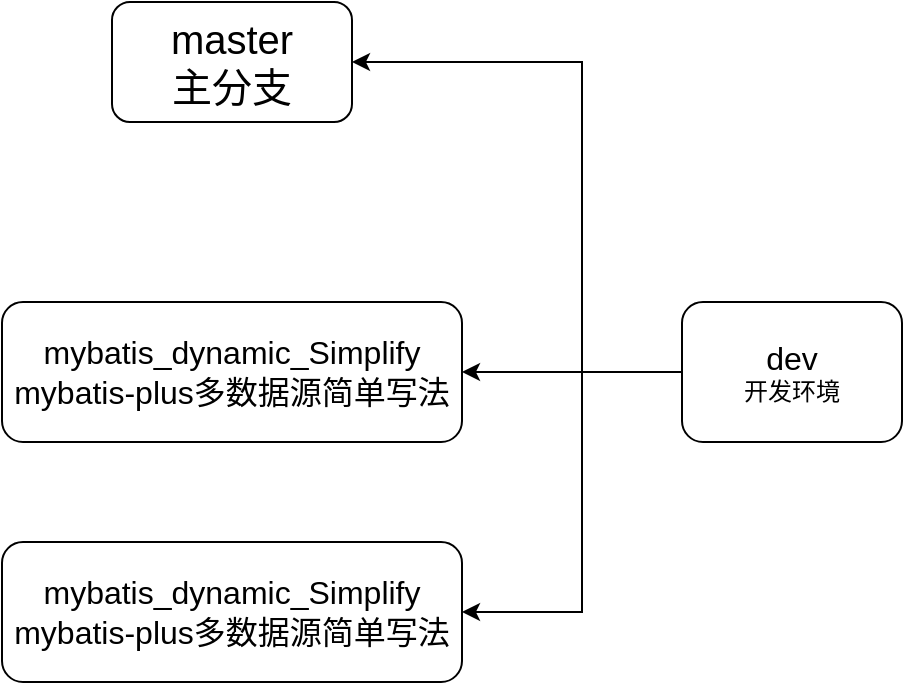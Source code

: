 <mxfile version="20.6.0" type="github">
  <diagram id="fK1RLiKV_KRQ0fGaLFCF" name="第 1 页">
    <mxGraphModel dx="1422" dy="753" grid="1" gridSize="10" guides="1" tooltips="1" connect="1" arrows="1" fold="1" page="1" pageScale="1" pageWidth="827" pageHeight="1169" math="0" shadow="0">
      <root>
        <mxCell id="0" />
        <mxCell id="1" parent="0" />
        <mxCell id="uGJ9grCX7de8dJG0m_us-1" value="&lt;font style=&quot;font-size: 20px;&quot;&gt;master&lt;br&gt;主分支&lt;/font&gt;" style="rounded=1;whiteSpace=wrap;html=1;" parent="1" vertex="1">
          <mxGeometry x="145" y="70" width="120" height="60" as="geometry" />
        </mxCell>
        <mxCell id="uGJ9grCX7de8dJG0m_us-2" value="&lt;font style=&quot;font-size: 16px;&quot;&gt;mybatis_dynamic_Simplify&lt;br&gt;mybatis-plus多数据源简单写法&lt;/font&gt;" style="rounded=1;whiteSpace=wrap;html=1;" parent="1" vertex="1">
          <mxGeometry x="90" y="220" width="230" height="70" as="geometry" />
        </mxCell>
        <mxCell id="woCbQRnc_9Feyiug26x8-1" value="&lt;font style=&quot;font-size: 16px;&quot;&gt;mybatis_dynamic_Simplify&lt;br&gt;mybatis-plus多数据源简单写法&lt;/font&gt;" style="rounded=1;whiteSpace=wrap;html=1;" vertex="1" parent="1">
          <mxGeometry x="90" y="340" width="230" height="70" as="geometry" />
        </mxCell>
        <mxCell id="woCbQRnc_9Feyiug26x8-3" style="edgeStyle=orthogonalEdgeStyle;rounded=0;orthogonalLoop=1;jettySize=auto;html=1;entryX=1;entryY=0.5;entryDx=0;entryDy=0;" edge="1" parent="1" source="woCbQRnc_9Feyiug26x8-2" target="uGJ9grCX7de8dJG0m_us-1">
          <mxGeometry relative="1" as="geometry">
            <Array as="points">
              <mxPoint x="380" y="255" />
              <mxPoint x="380" y="100" />
            </Array>
          </mxGeometry>
        </mxCell>
        <mxCell id="woCbQRnc_9Feyiug26x8-4" style="edgeStyle=orthogonalEdgeStyle;rounded=0;orthogonalLoop=1;jettySize=auto;html=1;entryX=1;entryY=0.5;entryDx=0;entryDy=0;" edge="1" parent="1" source="woCbQRnc_9Feyiug26x8-2" target="uGJ9grCX7de8dJG0m_us-2">
          <mxGeometry relative="1" as="geometry" />
        </mxCell>
        <mxCell id="woCbQRnc_9Feyiug26x8-5" style="edgeStyle=orthogonalEdgeStyle;rounded=0;orthogonalLoop=1;jettySize=auto;html=1;entryX=1;entryY=0.5;entryDx=0;entryDy=0;" edge="1" parent="1" source="woCbQRnc_9Feyiug26x8-2" target="woCbQRnc_9Feyiug26x8-1">
          <mxGeometry relative="1" as="geometry">
            <Array as="points">
              <mxPoint x="380" y="255" />
              <mxPoint x="380" y="375" />
            </Array>
          </mxGeometry>
        </mxCell>
        <mxCell id="woCbQRnc_9Feyiug26x8-2" value="&lt;span style=&quot;font-size: 16px;&quot;&gt;dev&lt;br&gt;&lt;/span&gt;开发环境" style="rounded=1;whiteSpace=wrap;html=1;" vertex="1" parent="1">
          <mxGeometry x="430" y="220" width="110" height="70" as="geometry" />
        </mxCell>
      </root>
    </mxGraphModel>
  </diagram>
</mxfile>
